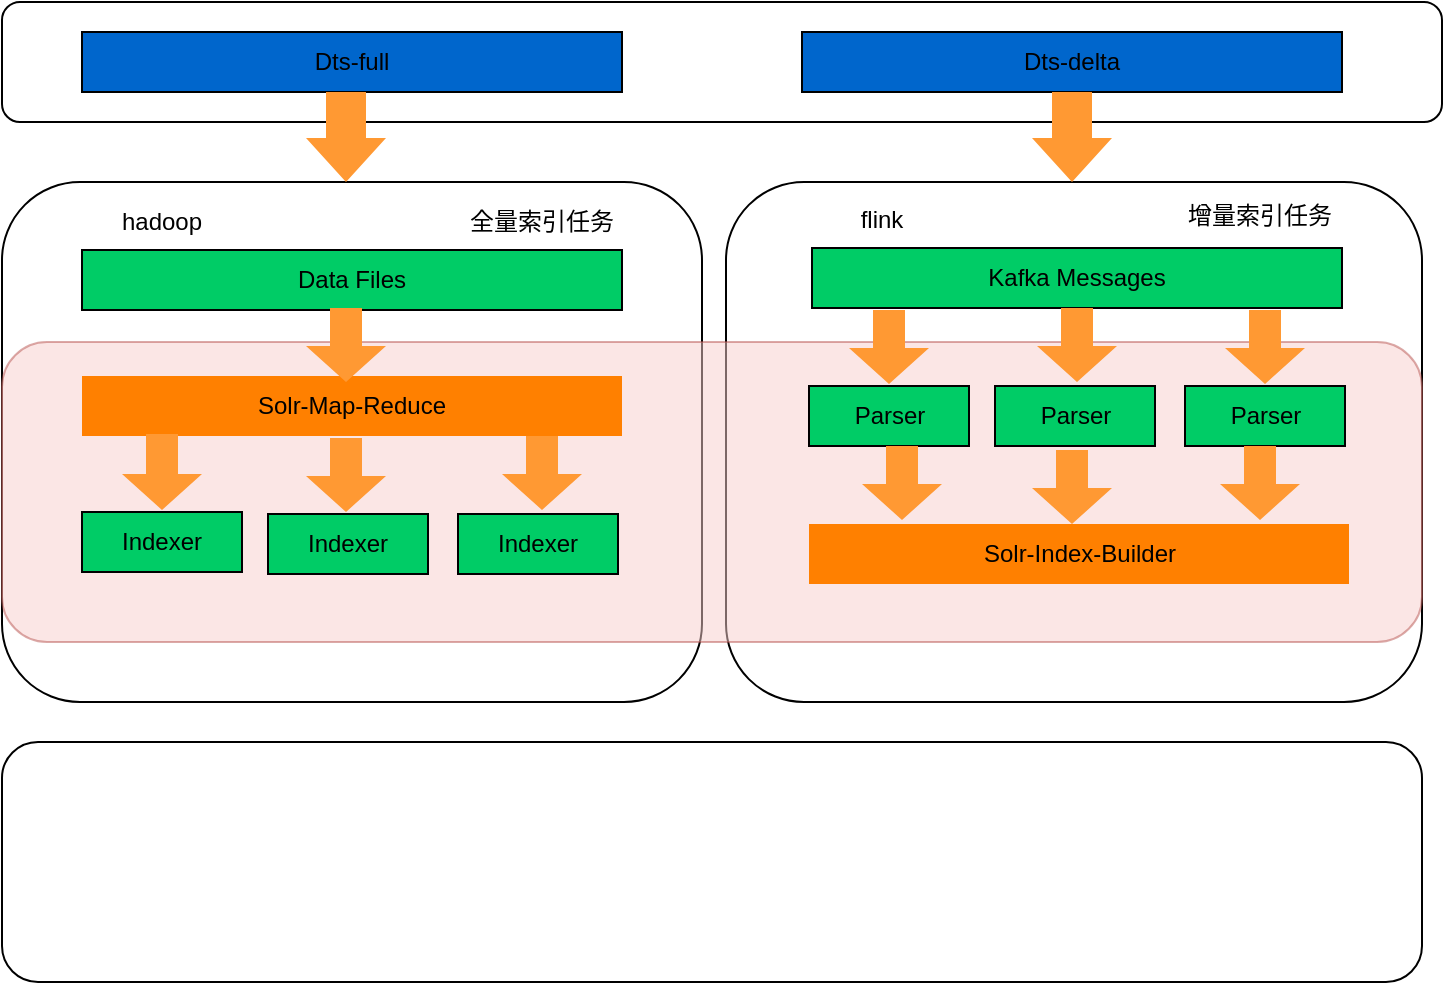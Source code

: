 <mxfile version="13.7.5" type="github">
  <diagram id="LUMRh5OlZpuZEt3NDZdp" name="Page-1">
    <mxGraphModel dx="1426" dy="803" grid="1" gridSize="10" guides="1" tooltips="1" connect="1" arrows="1" fold="1" page="1" pageScale="1" pageWidth="827" pageHeight="1169" math="0" shadow="0">
      <root>
        <mxCell id="0" />
        <mxCell id="1" parent="0" />
        <mxCell id="xKzn0QDxyfaIzEWa7lP7-2" value="" style="rounded=1;whiteSpace=wrap;html=1;" parent="1" vertex="1">
          <mxGeometry x="50" y="270" width="720" height="60" as="geometry" />
        </mxCell>
        <mxCell id="xKzn0QDxyfaIzEWa7lP7-3" value="Dts-full" style="rounded=0;whiteSpace=wrap;html=1;fillColor=#0066CC;" parent="1" vertex="1">
          <mxGeometry x="90" y="285" width="270" height="30" as="geometry" />
        </mxCell>
        <mxCell id="xKzn0QDxyfaIzEWa7lP7-4" value="Dts-delta" style="rounded=0;whiteSpace=wrap;html=1;fillColor=#0066CC;" parent="1" vertex="1">
          <mxGeometry x="450" y="285" width="270" height="30" as="geometry" />
        </mxCell>
        <mxCell id="xKzn0QDxyfaIzEWa7lP7-7" value="" style="rounded=1;whiteSpace=wrap;html=1;" parent="1" vertex="1">
          <mxGeometry x="50" y="360" width="350" height="260" as="geometry" />
        </mxCell>
        <mxCell id="xKzn0QDxyfaIzEWa7lP7-9" value="" style="rounded=1;whiteSpace=wrap;html=1;" parent="1" vertex="1">
          <mxGeometry x="50" y="640" width="710" height="120" as="geometry" />
        </mxCell>
        <mxCell id="xKzn0QDxyfaIzEWa7lP7-11" value="" style="html=1;shadow=0;dashed=0;align=center;verticalAlign=middle;shape=mxgraph.arrows2.arrow;dy=0.5;dx=22;direction=south;notch=0;fillColor=#FF9933;strokeColor=none;" parent="1" vertex="1">
          <mxGeometry x="202" y="315" width="40" height="45" as="geometry" />
        </mxCell>
        <mxCell id="xKzn0QDxyfaIzEWa7lP7-8" value="" style="rounded=1;whiteSpace=wrap;html=1;" parent="1" vertex="1">
          <mxGeometry x="412" y="360" width="348" height="260" as="geometry" />
        </mxCell>
        <mxCell id="xKzn0QDxyfaIzEWa7lP7-14" value="" style="rounded=1;whiteSpace=wrap;html=1;strokeColor=#b85450;fillColor=#f8cecc;opacity=50;" parent="1" vertex="1">
          <mxGeometry x="50" y="440" width="710" height="150" as="geometry" />
        </mxCell>
        <mxCell id="xKzn0QDxyfaIzEWa7lP7-16" value="Data Files" style="rounded=0;whiteSpace=wrap;html=1;fillColor=#00CC66;" parent="1" vertex="1">
          <mxGeometry x="90" y="394" width="270" height="30" as="geometry" />
        </mxCell>
        <mxCell id="xKzn0QDxyfaIzEWa7lP7-17" value="Kafka Messages" style="rounded=0;whiteSpace=wrap;html=1;fillColor=#00CC66;" parent="1" vertex="1">
          <mxGeometry x="455" y="393" width="265" height="30" as="geometry" />
        </mxCell>
        <mxCell id="f2b8wQUxbWhwlR0vjk2G-1" value="hadoop" style="rounded=0;whiteSpace=wrap;html=1;strokeColor=none;fillColor=#FFFFFF;" vertex="1" parent="1">
          <mxGeometry x="70" y="370" width="120" height="20" as="geometry" />
        </mxCell>
        <mxCell id="f2b8wQUxbWhwlR0vjk2G-2" value="全量索引任务&lt;span style=&quot;color: rgba(0 , 0 , 0 , 0) ; font-family: monospace ; font-size: 0px&quot;&gt;%3CmxGraphModel%3E%3Croot%3E%3CmxCell%20id%3D%220%22%2F%3E%3CmxCell%20id%3D%221%22%20parent%3D%220%22%2F%3E%3CmxCell%20id%3D%222%22%20value%3D%22hadoop%22%20style%3D%22rounded%3D0%3BwhiteSpace%3Dwrap%3Bhtml%3D1%3BfillColor%3D%2300CC66%3B%22%20vertex%3D%221%22%20parent%3D%221%22%3E%3CmxGeometry%20x%3D%2270%22%20y%3D%22370%22%20width%3D%22120%22%20height%3D%2220%22%20as%3D%22geometry%22%2F%3E%3C%2FmxCell%3E%3C%2Froot%3E%3C%2FmxGraphModel%3E&lt;/span&gt;" style="rounded=0;whiteSpace=wrap;html=1;fillColor=#FFFFFF;strokeColor=none;" vertex="1" parent="1">
          <mxGeometry x="260" y="370" width="120" height="20" as="geometry" />
        </mxCell>
        <mxCell id="f2b8wQUxbWhwlR0vjk2G-3" value="flink" style="rounded=0;whiteSpace=wrap;html=1;strokeColor=none;fillColor=#FFFFFF;" vertex="1" parent="1">
          <mxGeometry x="430" y="369" width="120" height="20" as="geometry" />
        </mxCell>
        <mxCell id="f2b8wQUxbWhwlR0vjk2G-4" value="增量索引任务" style="rounded=0;whiteSpace=wrap;html=1;strokeColor=none;fillColor=#FFFFFF;" vertex="1" parent="1">
          <mxGeometry x="619" y="367" width="120" height="20" as="geometry" />
        </mxCell>
        <mxCell id="f2b8wQUxbWhwlR0vjk2G-5" value="Solr-Map-Reduce" style="rounded=0;whiteSpace=wrap;html=1;fillColor=#FF8000;strokeColor=none;" vertex="1" parent="1">
          <mxGeometry x="90" y="457" width="270" height="30" as="geometry" />
        </mxCell>
        <mxCell id="f2b8wQUxbWhwlR0vjk2G-6" value="Indexer" style="rounded=0;whiteSpace=wrap;html=1;fillColor=#00CC66;" vertex="1" parent="1">
          <mxGeometry x="90" y="525" width="80" height="30" as="geometry" />
        </mxCell>
        <mxCell id="f2b8wQUxbWhwlR0vjk2G-7" value="Indexer" style="rounded=0;whiteSpace=wrap;html=1;fillColor=#00CC66;" vertex="1" parent="1">
          <mxGeometry x="183" y="526" width="80" height="30" as="geometry" />
        </mxCell>
        <mxCell id="f2b8wQUxbWhwlR0vjk2G-8" value="Indexer" style="rounded=0;whiteSpace=wrap;html=1;fillColor=#00CC66;" vertex="1" parent="1">
          <mxGeometry x="278" y="526" width="80" height="30" as="geometry" />
        </mxCell>
        <mxCell id="f2b8wQUxbWhwlR0vjk2G-13" value="Parser" style="rounded=0;whiteSpace=wrap;html=1;fillColor=#00CC66;" vertex="1" parent="1">
          <mxGeometry x="453.5" y="462" width="80" height="30" as="geometry" />
        </mxCell>
        <mxCell id="f2b8wQUxbWhwlR0vjk2G-14" value="Parser" style="rounded=0;whiteSpace=wrap;html=1;fillColor=#00CC66;" vertex="1" parent="1">
          <mxGeometry x="546.5" y="462" width="80" height="30" as="geometry" />
        </mxCell>
        <mxCell id="f2b8wQUxbWhwlR0vjk2G-15" value="Parser" style="rounded=0;whiteSpace=wrap;html=1;fillColor=#00CC66;" vertex="1" parent="1">
          <mxGeometry x="641.5" y="462" width="80" height="30" as="geometry" />
        </mxCell>
        <mxCell id="f2b8wQUxbWhwlR0vjk2G-16" value="Solr-Index-Builder" style="rounded=0;whiteSpace=wrap;html=1;fillColor=#FF8000;strokeColor=none;" vertex="1" parent="1">
          <mxGeometry x="453.5" y="531" width="270" height="30" as="geometry" />
        </mxCell>
        <mxCell id="f2b8wQUxbWhwlR0vjk2G-18" value="" style="html=1;shadow=0;dashed=0;align=center;verticalAlign=middle;shape=mxgraph.arrows2.arrow;dy=0.5;dx=22;direction=south;notch=0;fillColor=#FF9933;strokeColor=none;" vertex="1" parent="1">
          <mxGeometry x="565" y="315" width="40" height="45" as="geometry" />
        </mxCell>
        <mxCell id="f2b8wQUxbWhwlR0vjk2G-19" value="" style="html=1;shadow=0;dashed=0;align=center;verticalAlign=middle;shape=mxgraph.arrows2.arrow;dy=0.6;dx=18;direction=south;notch=0;fillColor=#FF9933;strokeColor=none;" vertex="1" parent="1">
          <mxGeometry x="202" y="423" width="40" height="37" as="geometry" />
        </mxCell>
        <mxCell id="f2b8wQUxbWhwlR0vjk2G-20" value="" style="html=1;shadow=0;dashed=0;align=center;verticalAlign=middle;shape=mxgraph.arrows2.arrow;dy=0.6;dx=18;direction=south;notch=0;fillColor=#FF9933;strokeColor=none;" vertex="1" parent="1">
          <mxGeometry x="567.5" y="423" width="40" height="37" as="geometry" />
        </mxCell>
        <mxCell id="f2b8wQUxbWhwlR0vjk2G-21" value="" style="html=1;shadow=0;dashed=0;align=center;verticalAlign=middle;shape=mxgraph.arrows2.arrow;dy=0.6;dx=18;direction=south;notch=0;fillColor=#FF9933;strokeColor=none;" vertex="1" parent="1">
          <mxGeometry x="473.5" y="424" width="40" height="37" as="geometry" />
        </mxCell>
        <mxCell id="f2b8wQUxbWhwlR0vjk2G-22" value="" style="html=1;shadow=0;dashed=0;align=center;verticalAlign=middle;shape=mxgraph.arrows2.arrow;dy=0.6;dx=18;direction=south;notch=0;fillColor=#FF9933;strokeColor=none;" vertex="1" parent="1">
          <mxGeometry x="661.5" y="424" width="40" height="37" as="geometry" />
        </mxCell>
        <mxCell id="f2b8wQUxbWhwlR0vjk2G-23" value="" style="html=1;shadow=0;dashed=0;align=center;verticalAlign=middle;shape=mxgraph.arrows2.arrow;dy=0.6;dx=18;direction=south;notch=0;fillColor=#FF9933;strokeColor=none;" vertex="1" parent="1">
          <mxGeometry x="110" y="486" width="40" height="38" as="geometry" />
        </mxCell>
        <mxCell id="f2b8wQUxbWhwlR0vjk2G-24" value="" style="html=1;shadow=0;dashed=0;align=center;verticalAlign=middle;shape=mxgraph.arrows2.arrow;dy=0.6;dx=18;direction=south;notch=0;fillColor=#FF9933;strokeColor=none;" vertex="1" parent="1">
          <mxGeometry x="202" y="488" width="40" height="37" as="geometry" />
        </mxCell>
        <mxCell id="f2b8wQUxbWhwlR0vjk2G-25" value="" style="html=1;shadow=0;dashed=0;align=center;verticalAlign=middle;shape=mxgraph.arrows2.arrow;dy=0.6;dx=18;direction=south;notch=0;fillColor=#FF9933;strokeColor=none;" vertex="1" parent="1">
          <mxGeometry x="300" y="487" width="40" height="37" as="geometry" />
        </mxCell>
        <mxCell id="f2b8wQUxbWhwlR0vjk2G-26" value="" style="html=1;shadow=0;dashed=0;align=center;verticalAlign=middle;shape=mxgraph.arrows2.arrow;dy=0.6;dx=18;direction=south;notch=0;fillColor=#FF9933;strokeColor=none;" vertex="1" parent="1">
          <mxGeometry x="480" y="492" width="40" height="37" as="geometry" />
        </mxCell>
        <mxCell id="f2b8wQUxbWhwlR0vjk2G-27" value="" style="html=1;shadow=0;dashed=0;align=center;verticalAlign=middle;shape=mxgraph.arrows2.arrow;dy=0.6;dx=18;direction=south;notch=0;fillColor=#FF9933;strokeColor=none;" vertex="1" parent="1">
          <mxGeometry x="565" y="494" width="40" height="37" as="geometry" />
        </mxCell>
        <mxCell id="f2b8wQUxbWhwlR0vjk2G-28" value="" style="html=1;shadow=0;dashed=0;align=center;verticalAlign=middle;shape=mxgraph.arrows2.arrow;dy=0.6;dx=18;direction=south;notch=0;fillColor=#FF9933;strokeColor=none;" vertex="1" parent="1">
          <mxGeometry x="659" y="492" width="40" height="37" as="geometry" />
        </mxCell>
      </root>
    </mxGraphModel>
  </diagram>
</mxfile>
